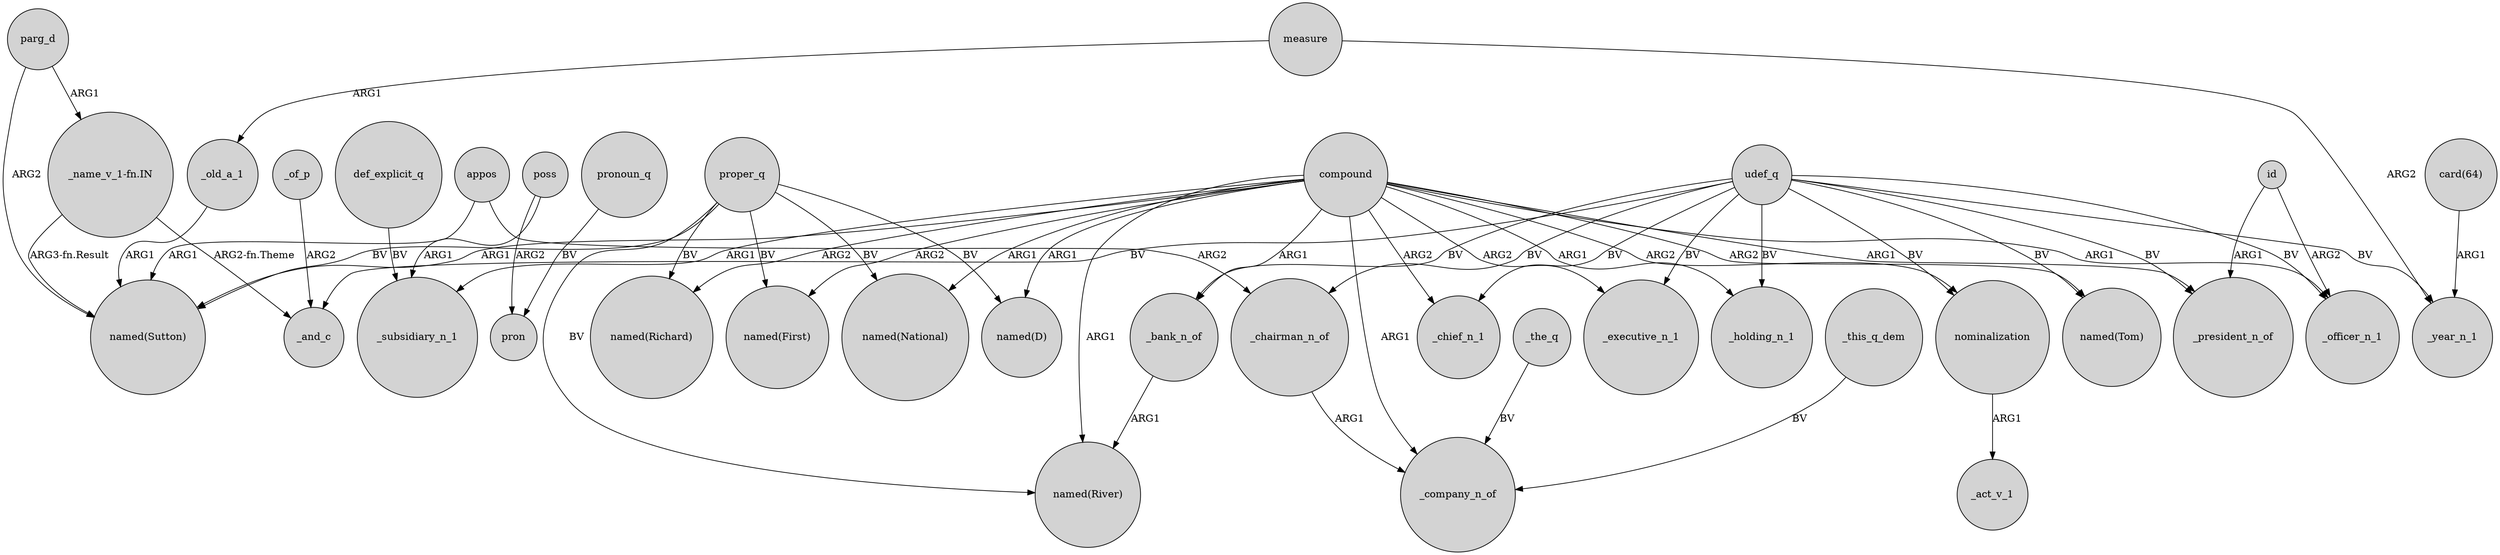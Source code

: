digraph {
	node [shape=circle style=filled]
	parg_d -> "named(Sutton)" [label=ARG2]
	"_name_v_1-fn.IN" -> _and_c [label="ARG2-fn.Theme"]
	nominalization -> _act_v_1 [label=ARG1]
	poss -> pron [label=ARG2]
	def_explicit_q -> _subsidiary_n_1 [label=BV]
	measure -> _year_n_1 [label=ARG2]
	udef_q -> _executive_n_1 [label=BV]
	poss -> _subsidiary_n_1 [label=ARG1]
	compound -> "named(Richard)" [label=ARG2]
	compound -> _bank_n_of [label=ARG1]
	_this_q_dem -> _company_n_of [label=BV]
	id -> _president_n_of [label=ARG1]
	compound -> "named(River)" [label=ARG1]
	proper_q -> "named(First)" [label=BV]
	_of_p -> _and_c [label=ARG2]
	appos -> "named(Sutton)" [label=ARG1]
	parg_d -> "_name_v_1-fn.IN" [label=ARG1]
	_old_a_1 -> "named(Sutton)" [label=ARG1]
	compound -> nominalization [label=ARG2]
	compound -> "named(First)" [label=ARG2]
	compound -> _holding_n_1 [label=ARG1]
	udef_q -> _chairman_n_of [label=BV]
	_the_q -> _company_n_of [label=BV]
	compound -> _chief_n_1 [label=ARG2]
	measure -> _old_a_1 [label=ARG1]
	compound -> _officer_n_1 [label=ARG1]
	_bank_n_of -> "named(River)" [label=ARG1]
	compound -> _company_n_of [label=ARG1]
	pronoun_q -> pron [label=BV]
	proper_q -> "named(Sutton)" [label=BV]
	proper_q -> "named(Richard)" [label=BV]
	appos -> _chairman_n_of [label=ARG2]
	compound -> _president_n_of [label=ARG1]
	udef_q -> _president_n_of [label=BV]
	id -> _officer_n_1 [label=ARG2]
	udef_q -> _chief_n_1 [label=BV]
	proper_q -> "named(River)" [label=BV]
	udef_q -> _officer_n_1 [label=BV]
	"_name_v_1-fn.IN" -> "named(Sutton)" [label="ARG3-fn.Result"]
	udef_q -> nominalization [label=BV]
	compound -> "named(Tom)" [label=ARG2]
	"card(64)" -> _year_n_1 [label=ARG1]
	compound -> _subsidiary_n_1 [label=ARG1]
	udef_q -> "named(Tom)" [label=BV]
	proper_q -> "named(D)" [label=BV]
	udef_q -> _year_n_1 [label=BV]
	proper_q -> "named(National)" [label=BV]
	compound -> "named(National)" [label=ARG1]
	udef_q -> _holding_n_1 [label=BV]
	_chairman_n_of -> _company_n_of [label=ARG1]
	udef_q -> _and_c [label=BV]
	compound -> _executive_n_1 [label=ARG2]
	compound -> "named(Sutton)" [label=ARG1]
	udef_q -> _bank_n_of [label=BV]
	compound -> "named(D)" [label=ARG1]
}
